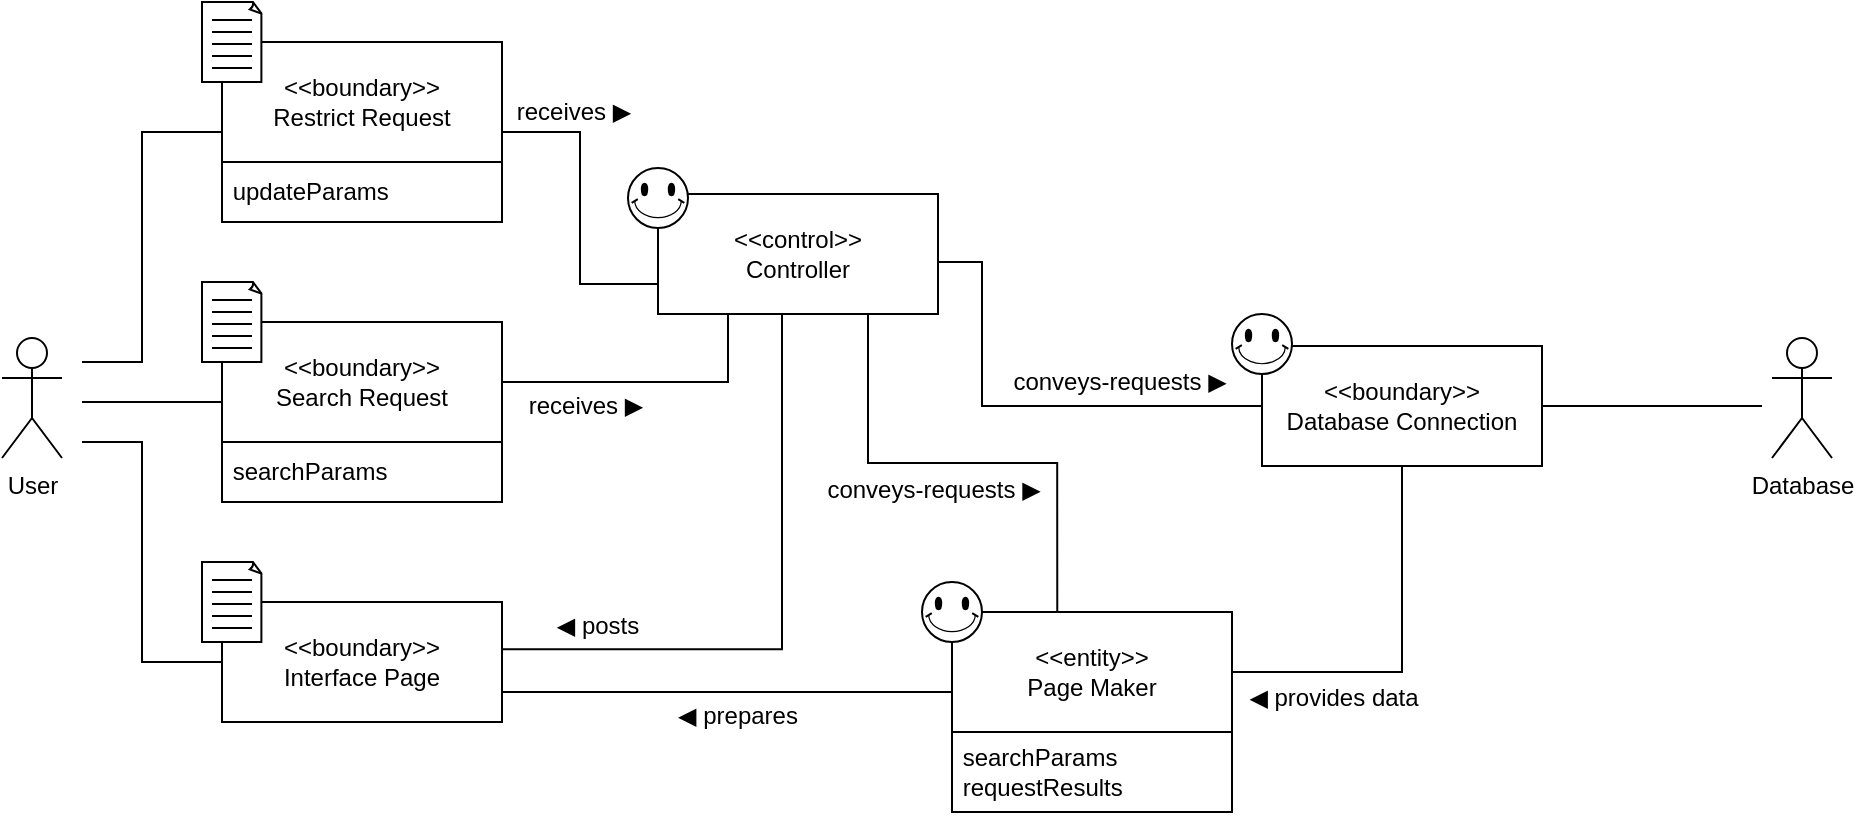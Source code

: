 <mxfile version="14.6.6" type="github">
  <diagram id="xXL-BM6udFtEt20Q60WS" name="Page-1">
    <mxGraphModel dx="1038" dy="548" grid="1" gridSize="10" guides="1" tooltips="1" connect="1" arrows="1" fold="1" page="1" pageScale="1" pageWidth="827" pageHeight="1169" math="0" shadow="0">
      <root>
        <mxCell id="0" />
        <mxCell id="1" parent="0" />
        <mxCell id="_pIovY-FDuS2O4o7fqbK-90" value="Database" style="shape=umlActor;verticalLabelPosition=bottom;verticalAlign=top;html=1;outlineConnect=0;" vertex="1" parent="1">
          <mxGeometry x="985" y="328" width="30" height="60" as="geometry" />
        </mxCell>
        <mxCell id="_pIovY-FDuS2O4o7fqbK-91" style="edgeStyle=orthogonalEdgeStyle;rounded=0;orthogonalLoop=1;jettySize=auto;html=1;exitX=0.359;exitY=0.985;exitDx=0;exitDy=0;entryX=1.003;entryY=0.394;entryDx=0;entryDy=0;entryPerimeter=0;startArrow=none;startFill=0;endArrow=none;endFill=0;exitPerimeter=0;" edge="1" parent="1" source="_pIovY-FDuS2O4o7fqbK-124" target="_pIovY-FDuS2O4o7fqbK-115">
          <mxGeometry relative="1" as="geometry">
            <Array as="points">
              <mxPoint x="490" y="315" />
              <mxPoint x="490" y="484" />
            </Array>
          </mxGeometry>
        </mxCell>
        <mxCell id="_pIovY-FDuS2O4o7fqbK-92" style="edgeStyle=orthogonalEdgeStyle;rounded=0;orthogonalLoop=1;jettySize=auto;html=1;exitX=0.5;exitY=1;exitDx=0;exitDy=0;exitPerimeter=0;" edge="1" parent="1">
          <mxGeometry relative="1" as="geometry">
            <mxPoint x="135" y="185.0" as="sourcePoint" />
            <mxPoint x="135" y="185.0" as="targetPoint" />
          </mxGeometry>
        </mxCell>
        <mxCell id="_pIovY-FDuS2O4o7fqbK-93" style="edgeStyle=orthogonalEdgeStyle;rounded=0;orthogonalLoop=1;jettySize=auto;html=1;exitX=0.5;exitY=1;exitDx=0;exitDy=0;exitPerimeter=0;" edge="1" parent="1">
          <mxGeometry relative="1" as="geometry">
            <mxPoint x="135" y="185.0" as="sourcePoint" />
            <mxPoint x="135" y="185.0" as="targetPoint" />
          </mxGeometry>
        </mxCell>
        <mxCell id="_pIovY-FDuS2O4o7fqbK-94" style="edgeStyle=orthogonalEdgeStyle;rounded=0;orthogonalLoop=1;jettySize=auto;html=1;exitX=0;exitY=0.5;exitDx=0;exitDy=0;startArrow=none;startFill=0;endArrow=none;endFill=0;" edge="1" parent="1" source="_pIovY-FDuS2O4o7fqbK-115">
          <mxGeometry relative="1" as="geometry">
            <mxPoint x="140" y="380" as="targetPoint" />
            <Array as="points">
              <mxPoint x="170" y="490" />
              <mxPoint x="170" y="380" />
              <mxPoint x="140" y="380" />
            </Array>
          </mxGeometry>
        </mxCell>
        <object label="User" id="_pIovY-FDuS2O4o7fqbK-95">
          <mxCell style="shape=umlActor;verticalLabelPosition=bottom;verticalAlign=top;html=1;outlineConnect=0;" vertex="1" parent="1">
            <mxGeometry x="100" y="328" width="30" height="60" as="geometry" />
          </mxCell>
        </object>
        <mxCell id="_pIovY-FDuS2O4o7fqbK-96" style="edgeStyle=orthogonalEdgeStyle;rounded=0;orthogonalLoop=1;jettySize=auto;html=1;exitX=1;exitY=0.5;exitDx=0;exitDy=0;entryX=0.25;entryY=1;entryDx=0;entryDy=0;startArrow=none;startFill=0;endArrow=none;endFill=0;" edge="1" parent="1" source="_pIovY-FDuS2O4o7fqbK-105" target="_pIovY-FDuS2O4o7fqbK-124">
          <mxGeometry relative="1" as="geometry" />
        </mxCell>
        <mxCell id="_pIovY-FDuS2O4o7fqbK-98" value="conveys-requests ▶" style="text;html=1;strokeColor=none;fillColor=none;align=center;verticalAlign=middle;whiteSpace=wrap;rounded=0;rotation=0;" vertex="1" parent="1">
          <mxGeometry x="501" y="394" width="130" height="20" as="geometry" />
        </mxCell>
        <mxCell id="_pIovY-FDuS2O4o7fqbK-99" value="◀ prepares" style="text;html=1;strokeColor=none;fillColor=none;align=center;verticalAlign=middle;whiteSpace=wrap;rounded=0;" vertex="1" parent="1">
          <mxGeometry x="435" y="507" width="66" height="20" as="geometry" />
        </mxCell>
        <mxCell id="_pIovY-FDuS2O4o7fqbK-100" value="receives ▶" style="text;html=1;strokeColor=none;fillColor=none;align=center;verticalAlign=middle;whiteSpace=wrap;rounded=0;" vertex="1" parent="1">
          <mxGeometry x="359" y="352" width="66" height="20" as="geometry" />
        </mxCell>
        <mxCell id="_pIovY-FDuS2O4o7fqbK-101" value="conveys-requests ▶" style="text;html=1;strokeColor=none;fillColor=none;align=center;verticalAlign=middle;whiteSpace=wrap;rounded=0;rotation=0;" vertex="1" parent="1">
          <mxGeometry x="594" y="340" width="130" height="20" as="geometry" />
        </mxCell>
        <mxCell id="_pIovY-FDuS2O4o7fqbK-102" value="◀ posts" style="text;html=1;strokeColor=none;fillColor=none;align=center;verticalAlign=middle;whiteSpace=wrap;rounded=0;" vertex="1" parent="1">
          <mxGeometry x="365" y="462" width="66" height="20" as="geometry" />
        </mxCell>
        <mxCell id="_pIovY-FDuS2O4o7fqbK-103" value="" style="group" vertex="1" connectable="0" parent="1">
          <mxGeometry x="200" y="300" width="150" height="110" as="geometry" />
        </mxCell>
        <mxCell id="_pIovY-FDuS2O4o7fqbK-104" value="" style="group" vertex="1" connectable="0" parent="_pIovY-FDuS2O4o7fqbK-103">
          <mxGeometry x="10" y="20" width="140" height="90" as="geometry" />
        </mxCell>
        <mxCell id="_pIovY-FDuS2O4o7fqbK-105" value="&amp;lt;&amp;lt;boundary&amp;gt;&amp;gt;&lt;br&gt;Search Request" style="rounded=0;whiteSpace=wrap;html=1;" vertex="1" parent="_pIovY-FDuS2O4o7fqbK-104">
          <mxGeometry width="140" height="60" as="geometry" />
        </mxCell>
        <mxCell id="_pIovY-FDuS2O4o7fqbK-106" value="&amp;nbsp;searchParams" style="rounded=0;whiteSpace=wrap;html=1;align=left;" vertex="1" parent="_pIovY-FDuS2O4o7fqbK-104">
          <mxGeometry y="60" width="140" height="30" as="geometry" />
        </mxCell>
        <mxCell id="_pIovY-FDuS2O4o7fqbK-107" value="" style="group" vertex="1" connectable="0" parent="_pIovY-FDuS2O4o7fqbK-103">
          <mxGeometry width="30" height="40" as="geometry" />
        </mxCell>
        <mxCell id="_pIovY-FDuS2O4o7fqbK-108" value="" style="whiteSpace=wrap;html=1;shape=mxgraph.basic.document" vertex="1" parent="_pIovY-FDuS2O4o7fqbK-107">
          <mxGeometry width="30" height="40" as="geometry" />
        </mxCell>
        <mxCell id="_pIovY-FDuS2O4o7fqbK-109" value="" style="endArrow=none;html=1;" edge="1" parent="_pIovY-FDuS2O4o7fqbK-107">
          <mxGeometry width="50" height="50" relative="1" as="geometry">
            <mxPoint x="5" y="9" as="sourcePoint" />
            <mxPoint x="25" y="9" as="targetPoint" />
          </mxGeometry>
        </mxCell>
        <mxCell id="_pIovY-FDuS2O4o7fqbK-110" value="" style="endArrow=none;html=1;" edge="1" parent="_pIovY-FDuS2O4o7fqbK-107">
          <mxGeometry width="50" height="50" relative="1" as="geometry">
            <mxPoint x="5" y="15" as="sourcePoint" />
            <mxPoint x="25" y="15" as="targetPoint" />
          </mxGeometry>
        </mxCell>
        <mxCell id="_pIovY-FDuS2O4o7fqbK-111" value="" style="endArrow=none;html=1;" edge="1" parent="_pIovY-FDuS2O4o7fqbK-107">
          <mxGeometry width="50" height="50" relative="1" as="geometry">
            <mxPoint x="5" y="21" as="sourcePoint" />
            <mxPoint x="25" y="21" as="targetPoint" />
          </mxGeometry>
        </mxCell>
        <mxCell id="_pIovY-FDuS2O4o7fqbK-112" value="" style="endArrow=none;html=1;" edge="1" parent="_pIovY-FDuS2O4o7fqbK-107">
          <mxGeometry width="50" height="50" relative="1" as="geometry">
            <mxPoint x="5" y="27" as="sourcePoint" />
            <mxPoint x="25" y="27" as="targetPoint" />
          </mxGeometry>
        </mxCell>
        <mxCell id="_pIovY-FDuS2O4o7fqbK-113" value="" style="endArrow=none;html=1;" edge="1" parent="_pIovY-FDuS2O4o7fqbK-107">
          <mxGeometry width="50" height="50" relative="1" as="geometry">
            <mxPoint x="5" y="33" as="sourcePoint" />
            <mxPoint x="25" y="33" as="targetPoint" />
          </mxGeometry>
        </mxCell>
        <mxCell id="_pIovY-FDuS2O4o7fqbK-114" value="" style="group" vertex="1" connectable="0" parent="1">
          <mxGeometry x="200" y="440" width="150" height="80" as="geometry" />
        </mxCell>
        <mxCell id="_pIovY-FDuS2O4o7fqbK-115" value="&amp;lt;&amp;lt;boundary&amp;gt;&amp;gt;&lt;br&gt;Interface Page" style="rounded=0;whiteSpace=wrap;html=1;" vertex="1" parent="_pIovY-FDuS2O4o7fqbK-114">
          <mxGeometry x="10" y="20" width="140" height="60" as="geometry" />
        </mxCell>
        <mxCell id="_pIovY-FDuS2O4o7fqbK-116" value="" style="group" vertex="1" connectable="0" parent="_pIovY-FDuS2O4o7fqbK-114">
          <mxGeometry width="30" height="40" as="geometry" />
        </mxCell>
        <mxCell id="_pIovY-FDuS2O4o7fqbK-117" value="" style="whiteSpace=wrap;html=1;shape=mxgraph.basic.document" vertex="1" parent="_pIovY-FDuS2O4o7fqbK-116">
          <mxGeometry width="30" height="40" as="geometry" />
        </mxCell>
        <mxCell id="_pIovY-FDuS2O4o7fqbK-118" value="" style="endArrow=none;html=1;" edge="1" parent="_pIovY-FDuS2O4o7fqbK-116">
          <mxGeometry width="50" height="50" relative="1" as="geometry">
            <mxPoint x="5" y="9" as="sourcePoint" />
            <mxPoint x="25" y="9" as="targetPoint" />
          </mxGeometry>
        </mxCell>
        <mxCell id="_pIovY-FDuS2O4o7fqbK-119" value="" style="endArrow=none;html=1;" edge="1" parent="_pIovY-FDuS2O4o7fqbK-116">
          <mxGeometry width="50" height="50" relative="1" as="geometry">
            <mxPoint x="5" y="15" as="sourcePoint" />
            <mxPoint x="25" y="15" as="targetPoint" />
          </mxGeometry>
        </mxCell>
        <mxCell id="_pIovY-FDuS2O4o7fqbK-120" value="" style="endArrow=none;html=1;" edge="1" parent="_pIovY-FDuS2O4o7fqbK-116">
          <mxGeometry width="50" height="50" relative="1" as="geometry">
            <mxPoint x="5" y="21" as="sourcePoint" />
            <mxPoint x="25" y="21" as="targetPoint" />
          </mxGeometry>
        </mxCell>
        <mxCell id="_pIovY-FDuS2O4o7fqbK-121" value="" style="endArrow=none;html=1;" edge="1" parent="_pIovY-FDuS2O4o7fqbK-116">
          <mxGeometry width="50" height="50" relative="1" as="geometry">
            <mxPoint x="5" y="27" as="sourcePoint" />
            <mxPoint x="25" y="27" as="targetPoint" />
          </mxGeometry>
        </mxCell>
        <mxCell id="_pIovY-FDuS2O4o7fqbK-122" value="" style="endArrow=none;html=1;" edge="1" parent="_pIovY-FDuS2O4o7fqbK-116">
          <mxGeometry width="50" height="50" relative="1" as="geometry">
            <mxPoint x="5" y="33" as="sourcePoint" />
            <mxPoint x="25" y="33" as="targetPoint" />
          </mxGeometry>
        </mxCell>
        <mxCell id="_pIovY-FDuS2O4o7fqbK-123" value="" style="group" vertex="1" connectable="0" parent="1">
          <mxGeometry x="413" y="243" width="155" height="73" as="geometry" />
        </mxCell>
        <mxCell id="_pIovY-FDuS2O4o7fqbK-124" value="&amp;lt;&amp;lt;control&amp;gt;&amp;gt;&lt;br&gt;Controller" style="rounded=0;whiteSpace=wrap;html=1;" vertex="1" parent="_pIovY-FDuS2O4o7fqbK-123">
          <mxGeometry x="15" y="13" width="140" height="60" as="geometry" />
        </mxCell>
        <mxCell id="_pIovY-FDuS2O4o7fqbK-125" value="" style="verticalLabelPosition=bottom;verticalAlign=top;html=1;shape=mxgraph.basic.smiley" vertex="1" parent="_pIovY-FDuS2O4o7fqbK-123">
          <mxGeometry width="30" height="30" as="geometry" />
        </mxCell>
        <mxCell id="_pIovY-FDuS2O4o7fqbK-126" style="edgeStyle=orthogonalEdgeStyle;rounded=0;orthogonalLoop=1;jettySize=auto;html=1;exitX=1;exitY=0.5;exitDx=0;exitDy=0;entryX=0;entryY=0.5;entryDx=0;entryDy=0;endArrow=none;endFill=0;" edge="1" parent="1" source="_pIovY-FDuS2O4o7fqbK-124" target="_pIovY-FDuS2O4o7fqbK-135">
          <mxGeometry relative="1" as="geometry">
            <Array as="points">
              <mxPoint x="590" y="290" />
              <mxPoint x="590" y="362" />
            </Array>
          </mxGeometry>
        </mxCell>
        <mxCell id="_pIovY-FDuS2O4o7fqbK-127" style="edgeStyle=orthogonalEdgeStyle;rounded=0;orthogonalLoop=1;jettySize=auto;html=1;exitX=0.75;exitY=1;exitDx=0;exitDy=0;entryX=0.376;entryY=0;entryDx=0;entryDy=0;entryPerimeter=0;endArrow=none;endFill=0;" edge="1" parent="1" source="_pIovY-FDuS2O4o7fqbK-124" target="_pIovY-FDuS2O4o7fqbK-131">
          <mxGeometry relative="1" as="geometry" />
        </mxCell>
        <mxCell id="_pIovY-FDuS2O4o7fqbK-128" value="◀ provides data" style="text;html=1;strokeColor=none;fillColor=none;align=center;verticalAlign=middle;whiteSpace=wrap;rounded=0;rotation=0;" vertex="1" parent="1">
          <mxGeometry x="701" y="497.5" width="130" height="20" as="geometry" />
        </mxCell>
        <mxCell id="_pIovY-FDuS2O4o7fqbK-129" value="" style="group" vertex="1" connectable="0" parent="1">
          <mxGeometry x="560" y="450" width="155" height="115" as="geometry" />
        </mxCell>
        <mxCell id="_pIovY-FDuS2O4o7fqbK-130" value="" style="group" vertex="1" connectable="0" parent="_pIovY-FDuS2O4o7fqbK-129">
          <mxGeometry width="155" height="75" as="geometry" />
        </mxCell>
        <mxCell id="_pIovY-FDuS2O4o7fqbK-131" value="&amp;lt;&amp;lt;entity&amp;gt;&amp;gt;&lt;br&gt;Page Maker" style="rounded=0;whiteSpace=wrap;html=1;" vertex="1" parent="_pIovY-FDuS2O4o7fqbK-130">
          <mxGeometry x="15" y="15" width="140" height="60" as="geometry" />
        </mxCell>
        <mxCell id="_pIovY-FDuS2O4o7fqbK-132" value="" style="verticalLabelPosition=bottom;verticalAlign=top;html=1;shape=mxgraph.basic.smiley" vertex="1" parent="_pIovY-FDuS2O4o7fqbK-130">
          <mxGeometry width="30" height="30" as="geometry" />
        </mxCell>
        <mxCell id="_pIovY-FDuS2O4o7fqbK-133" value="&amp;nbsp;searchParams&lt;br&gt;&amp;nbsp;requestResults" style="rounded=0;whiteSpace=wrap;html=1;align=left;" vertex="1" parent="_pIovY-FDuS2O4o7fqbK-129">
          <mxGeometry x="15" y="75" width="140" height="40" as="geometry" />
        </mxCell>
        <mxCell id="_pIovY-FDuS2O4o7fqbK-134" value="" style="group" vertex="1" connectable="0" parent="1">
          <mxGeometry x="715" y="316" width="155" height="76" as="geometry" />
        </mxCell>
        <mxCell id="_pIovY-FDuS2O4o7fqbK-135" value="&amp;lt;&amp;lt;boundary&amp;gt;&amp;gt;&lt;br&gt;Database Connection" style="rounded=0;whiteSpace=wrap;html=1;" vertex="1" parent="_pIovY-FDuS2O4o7fqbK-134">
          <mxGeometry x="15" y="16" width="140" height="60" as="geometry" />
        </mxCell>
        <mxCell id="_pIovY-FDuS2O4o7fqbK-136" value="" style="verticalLabelPosition=bottom;verticalAlign=top;html=1;shape=mxgraph.basic.smiley" vertex="1" parent="_pIovY-FDuS2O4o7fqbK-134">
          <mxGeometry width="30" height="30" as="geometry" />
        </mxCell>
        <mxCell id="_pIovY-FDuS2O4o7fqbK-137" style="edgeStyle=orthogonalEdgeStyle;rounded=0;orthogonalLoop=1;jettySize=auto;html=1;exitX=1;exitY=0.75;exitDx=0;exitDy=0;endArrow=none;endFill=0;" edge="1" parent="1" source="_pIovY-FDuS2O4o7fqbK-115">
          <mxGeometry relative="1" as="geometry">
            <mxPoint x="575" y="505" as="targetPoint" />
            <Array as="points">
              <mxPoint x="575" y="505" />
            </Array>
          </mxGeometry>
        </mxCell>
        <mxCell id="_pIovY-FDuS2O4o7fqbK-138" style="edgeStyle=orthogonalEdgeStyle;rounded=0;orthogonalLoop=1;jettySize=auto;html=1;exitX=0.5;exitY=1;exitDx=0;exitDy=0;entryX=1;entryY=0.5;entryDx=0;entryDy=0;endArrow=none;endFill=0;" edge="1" parent="1" source="_pIovY-FDuS2O4o7fqbK-135" target="_pIovY-FDuS2O4o7fqbK-131">
          <mxGeometry relative="1" as="geometry" />
        </mxCell>
        <mxCell id="_pIovY-FDuS2O4o7fqbK-139" style="edgeStyle=orthogonalEdgeStyle;rounded=0;orthogonalLoop=1;jettySize=auto;html=1;exitX=1;exitY=0.5;exitDx=0;exitDy=0;endArrow=none;endFill=0;" edge="1" parent="1" source="_pIovY-FDuS2O4o7fqbK-135">
          <mxGeometry relative="1" as="geometry">
            <mxPoint x="980" y="362" as="targetPoint" />
          </mxGeometry>
        </mxCell>
        <mxCell id="_pIovY-FDuS2O4o7fqbK-140" value="" style="group" vertex="1" connectable="0" parent="1">
          <mxGeometry x="200" y="160" width="150" height="110" as="geometry" />
        </mxCell>
        <mxCell id="_pIovY-FDuS2O4o7fqbK-141" value="" style="group" vertex="1" connectable="0" parent="_pIovY-FDuS2O4o7fqbK-140">
          <mxGeometry x="10" y="20" width="140" height="90" as="geometry" />
        </mxCell>
        <mxCell id="_pIovY-FDuS2O4o7fqbK-142" value="&amp;lt;&amp;lt;boundary&amp;gt;&amp;gt;&lt;br&gt;Restrict Request" style="rounded=0;whiteSpace=wrap;html=1;" vertex="1" parent="_pIovY-FDuS2O4o7fqbK-141">
          <mxGeometry width="140" height="60" as="geometry" />
        </mxCell>
        <mxCell id="_pIovY-FDuS2O4o7fqbK-143" value="&amp;nbsp;updateParams" style="rounded=0;whiteSpace=wrap;html=1;align=left;" vertex="1" parent="_pIovY-FDuS2O4o7fqbK-141">
          <mxGeometry y="60" width="140" height="30" as="geometry" />
        </mxCell>
        <mxCell id="_pIovY-FDuS2O4o7fqbK-144" value="" style="group" vertex="1" connectable="0" parent="_pIovY-FDuS2O4o7fqbK-140">
          <mxGeometry width="30" height="40" as="geometry" />
        </mxCell>
        <mxCell id="_pIovY-FDuS2O4o7fqbK-145" value="" style="whiteSpace=wrap;html=1;shape=mxgraph.basic.document" vertex="1" parent="_pIovY-FDuS2O4o7fqbK-144">
          <mxGeometry width="30" height="40" as="geometry" />
        </mxCell>
        <mxCell id="_pIovY-FDuS2O4o7fqbK-146" value="" style="endArrow=none;html=1;" edge="1" parent="_pIovY-FDuS2O4o7fqbK-144">
          <mxGeometry width="50" height="50" relative="1" as="geometry">
            <mxPoint x="5" y="9" as="sourcePoint" />
            <mxPoint x="25" y="9" as="targetPoint" />
          </mxGeometry>
        </mxCell>
        <mxCell id="_pIovY-FDuS2O4o7fqbK-147" value="" style="endArrow=none;html=1;" edge="1" parent="_pIovY-FDuS2O4o7fqbK-144">
          <mxGeometry width="50" height="50" relative="1" as="geometry">
            <mxPoint x="5" y="15" as="sourcePoint" />
            <mxPoint x="25" y="15" as="targetPoint" />
          </mxGeometry>
        </mxCell>
        <mxCell id="_pIovY-FDuS2O4o7fqbK-148" value="" style="endArrow=none;html=1;" edge="1" parent="_pIovY-FDuS2O4o7fqbK-144">
          <mxGeometry width="50" height="50" relative="1" as="geometry">
            <mxPoint x="5" y="21" as="sourcePoint" />
            <mxPoint x="25" y="21" as="targetPoint" />
          </mxGeometry>
        </mxCell>
        <mxCell id="_pIovY-FDuS2O4o7fqbK-149" value="" style="endArrow=none;html=1;" edge="1" parent="_pIovY-FDuS2O4o7fqbK-144">
          <mxGeometry width="50" height="50" relative="1" as="geometry">
            <mxPoint x="5" y="27" as="sourcePoint" />
            <mxPoint x="25" y="27" as="targetPoint" />
          </mxGeometry>
        </mxCell>
        <mxCell id="_pIovY-FDuS2O4o7fqbK-150" value="" style="endArrow=none;html=1;" edge="1" parent="_pIovY-FDuS2O4o7fqbK-144">
          <mxGeometry width="50" height="50" relative="1" as="geometry">
            <mxPoint x="5" y="33" as="sourcePoint" />
            <mxPoint x="25" y="33" as="targetPoint" />
          </mxGeometry>
        </mxCell>
        <mxCell id="_pIovY-FDuS2O4o7fqbK-152" style="edgeStyle=orthogonalEdgeStyle;rounded=0;orthogonalLoop=1;jettySize=auto;html=1;endArrow=none;endFill=0;" edge="1" parent="1">
          <mxGeometry relative="1" as="geometry">
            <mxPoint x="140" y="360" as="targetPoint" />
            <mxPoint x="210" y="360" as="sourcePoint" />
            <Array as="points">
              <mxPoint x="210" y="360" />
              <mxPoint x="140" y="360" />
            </Array>
          </mxGeometry>
        </mxCell>
        <mxCell id="_pIovY-FDuS2O4o7fqbK-153" style="edgeStyle=orthogonalEdgeStyle;rounded=0;orthogonalLoop=1;jettySize=auto;html=1;exitX=0;exitY=0.75;exitDx=0;exitDy=0;endArrow=none;endFill=0;" edge="1" parent="1" source="_pIovY-FDuS2O4o7fqbK-142">
          <mxGeometry relative="1" as="geometry">
            <mxPoint x="140" y="340" as="targetPoint" />
            <Array as="points">
              <mxPoint x="170" y="225" />
              <mxPoint x="170" y="340" />
            </Array>
          </mxGeometry>
        </mxCell>
        <mxCell id="_pIovY-FDuS2O4o7fqbK-154" style="edgeStyle=orthogonalEdgeStyle;rounded=0;orthogonalLoop=1;jettySize=auto;html=1;exitX=1;exitY=0.75;exitDx=0;exitDy=0;entryX=0;entryY=0.75;entryDx=0;entryDy=0;endArrow=none;endFill=0;" edge="1" parent="1" source="_pIovY-FDuS2O4o7fqbK-142" target="_pIovY-FDuS2O4o7fqbK-124">
          <mxGeometry relative="1" as="geometry" />
        </mxCell>
        <mxCell id="_pIovY-FDuS2O4o7fqbK-155" value="receives ▶" style="text;html=1;strokeColor=none;fillColor=none;align=center;verticalAlign=middle;whiteSpace=wrap;rounded=0;" vertex="1" parent="1">
          <mxGeometry x="353" y="205" width="66" height="20" as="geometry" />
        </mxCell>
      </root>
    </mxGraphModel>
  </diagram>
</mxfile>
